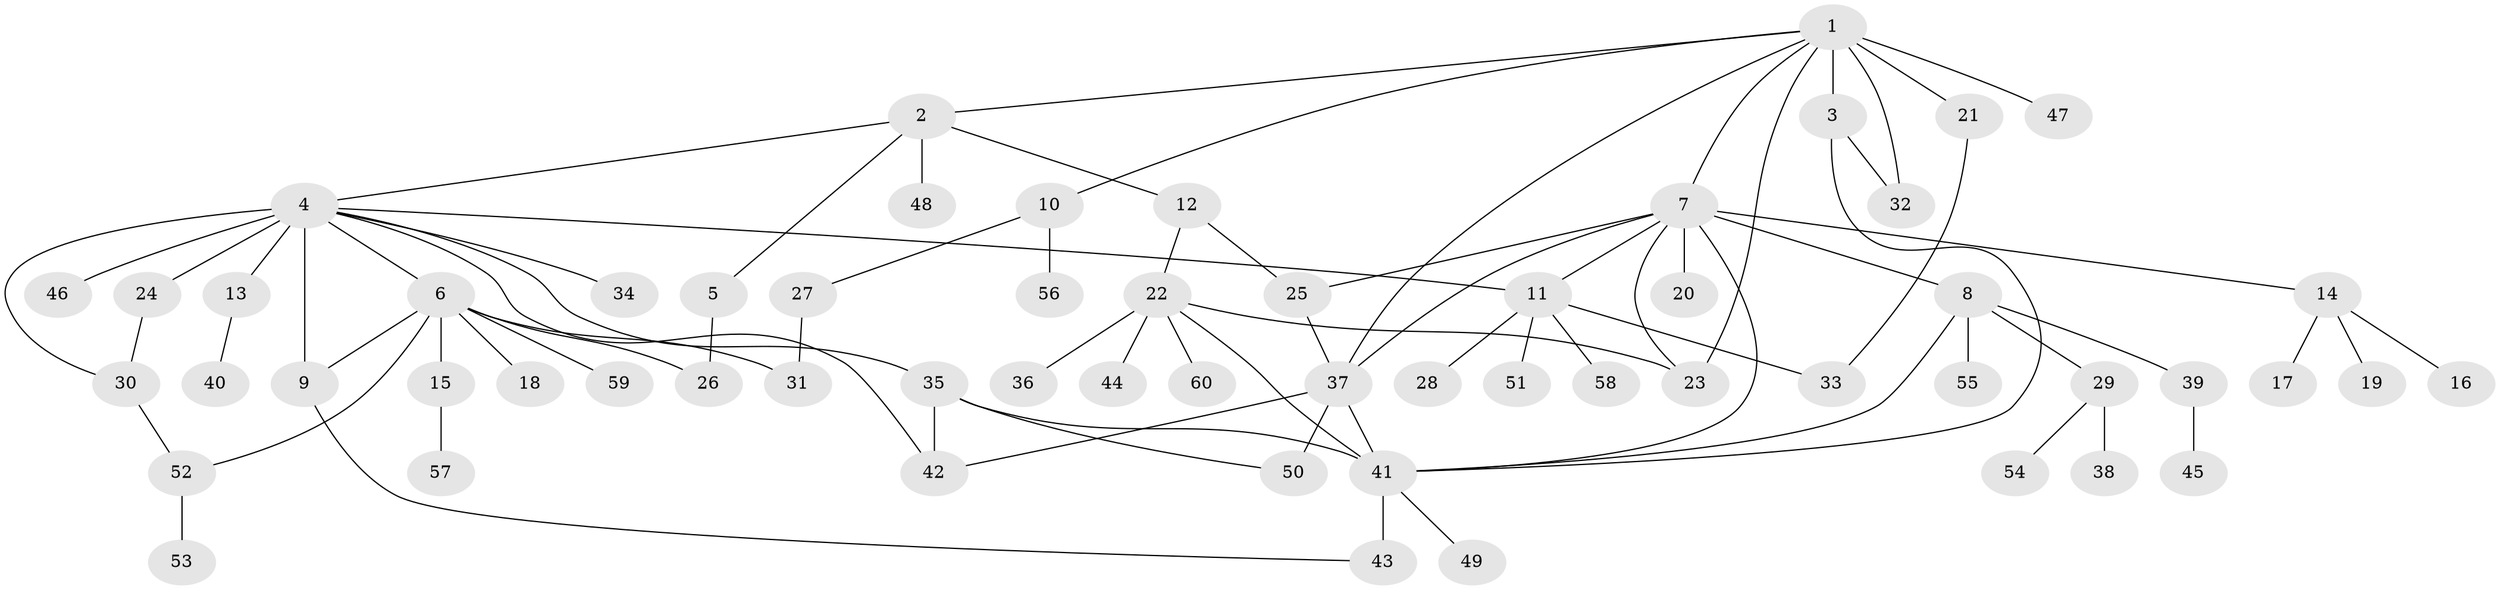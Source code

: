 // original degree distribution, {14: 0.008403361344537815, 6: 0.01680672268907563, 3: 0.09243697478991597, 19: 0.008403361344537815, 5: 0.04201680672268908, 10: 0.01680672268907563, 1: 0.5882352941176471, 4: 0.04201680672268908, 7: 0.008403361344537815, 9: 0.008403361344537815, 2: 0.15126050420168066, 8: 0.008403361344537815, 15: 0.008403361344537815}
// Generated by graph-tools (version 1.1) at 2025/35/03/09/25 02:35:52]
// undirected, 60 vertices, 81 edges
graph export_dot {
graph [start="1"]
  node [color=gray90,style=filled];
  1;
  2;
  3;
  4;
  5;
  6;
  7;
  8;
  9;
  10;
  11;
  12;
  13;
  14;
  15;
  16;
  17;
  18;
  19;
  20;
  21;
  22;
  23;
  24;
  25;
  26;
  27;
  28;
  29;
  30;
  31;
  32;
  33;
  34;
  35;
  36;
  37;
  38;
  39;
  40;
  41;
  42;
  43;
  44;
  45;
  46;
  47;
  48;
  49;
  50;
  51;
  52;
  53;
  54;
  55;
  56;
  57;
  58;
  59;
  60;
  1 -- 2 [weight=1.0];
  1 -- 3 [weight=2.0];
  1 -- 7 [weight=1.0];
  1 -- 10 [weight=1.0];
  1 -- 21 [weight=1.0];
  1 -- 23 [weight=1.0];
  1 -- 32 [weight=1.0];
  1 -- 37 [weight=1.0];
  1 -- 47 [weight=3.0];
  2 -- 4 [weight=1.0];
  2 -- 5 [weight=1.0];
  2 -- 12 [weight=1.0];
  2 -- 48 [weight=1.0];
  3 -- 32 [weight=2.0];
  3 -- 41 [weight=1.0];
  4 -- 6 [weight=1.0];
  4 -- 9 [weight=8.0];
  4 -- 11 [weight=1.0];
  4 -- 13 [weight=1.0];
  4 -- 24 [weight=1.0];
  4 -- 30 [weight=1.0];
  4 -- 34 [weight=1.0];
  4 -- 35 [weight=1.0];
  4 -- 42 [weight=1.0];
  4 -- 46 [weight=1.0];
  5 -- 26 [weight=3.0];
  6 -- 9 [weight=1.0];
  6 -- 15 [weight=1.0];
  6 -- 18 [weight=2.0];
  6 -- 26 [weight=1.0];
  6 -- 31 [weight=1.0];
  6 -- 52 [weight=1.0];
  6 -- 59 [weight=1.0];
  7 -- 8 [weight=1.0];
  7 -- 11 [weight=1.0];
  7 -- 14 [weight=1.0];
  7 -- 20 [weight=1.0];
  7 -- 23 [weight=1.0];
  7 -- 25 [weight=1.0];
  7 -- 37 [weight=1.0];
  7 -- 41 [weight=1.0];
  8 -- 29 [weight=1.0];
  8 -- 39 [weight=1.0];
  8 -- 41 [weight=1.0];
  8 -- 55 [weight=1.0];
  9 -- 43 [weight=1.0];
  10 -- 27 [weight=1.0];
  10 -- 56 [weight=1.0];
  11 -- 28 [weight=1.0];
  11 -- 33 [weight=1.0];
  11 -- 51 [weight=1.0];
  11 -- 58 [weight=1.0];
  12 -- 22 [weight=1.0];
  12 -- 25 [weight=2.0];
  13 -- 40 [weight=1.0];
  14 -- 16 [weight=1.0];
  14 -- 17 [weight=1.0];
  14 -- 19 [weight=1.0];
  15 -- 57 [weight=1.0];
  21 -- 33 [weight=1.0];
  22 -- 23 [weight=1.0];
  22 -- 36 [weight=1.0];
  22 -- 41 [weight=1.0];
  22 -- 44 [weight=3.0];
  22 -- 60 [weight=1.0];
  24 -- 30 [weight=1.0];
  25 -- 37 [weight=1.0];
  27 -- 31 [weight=3.0];
  29 -- 38 [weight=1.0];
  29 -- 54 [weight=1.0];
  30 -- 52 [weight=1.0];
  35 -- 41 [weight=1.0];
  35 -- 42 [weight=1.0];
  35 -- 50 [weight=1.0];
  37 -- 41 [weight=1.0];
  37 -- 42 [weight=1.0];
  37 -- 50 [weight=2.0];
  39 -- 45 [weight=1.0];
  41 -- 43 [weight=6.0];
  41 -- 49 [weight=1.0];
  52 -- 53 [weight=1.0];
}
